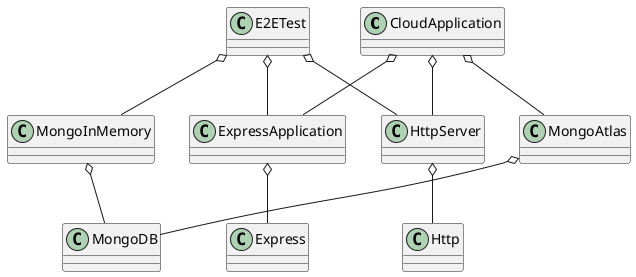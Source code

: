 @startuml
'https://plantuml.com/class-diagram

class CloudApplication
class E2ETest
class Express
class ExpressApplication
class Http
class HttpServer
class MongoDB
class MongoAtlas
class MongoInMemory

ExpressApplication o-- Express
HttpServer o-- Http

MongoAtlas o-- MongoDB
MongoInMemory o-- MongoDB

CloudApplication o-- ExpressApplication
CloudApplication o-- HttpServer
CloudApplication o-- MongoAtlas

E2ETest o-- ExpressApplication
E2ETest o-- HttpServer
E2ETest o-- MongoInMemory
@enduml